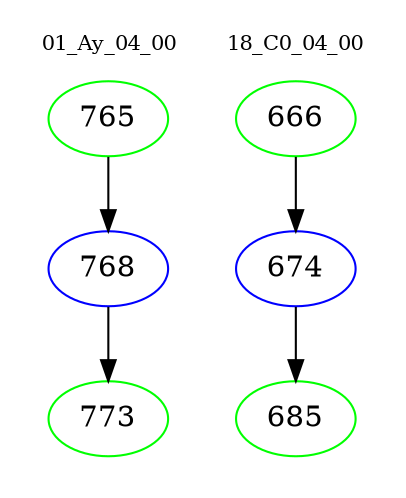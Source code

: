 digraph{
subgraph cluster_0 {
color = white
label = "01_Ay_04_00";
fontsize=10;
T0_765 [label="765", color="green"]
T0_765 -> T0_768 [color="black"]
T0_768 [label="768", color="blue"]
T0_768 -> T0_773 [color="black"]
T0_773 [label="773", color="green"]
}
subgraph cluster_1 {
color = white
label = "18_C0_04_00";
fontsize=10;
T1_666 [label="666", color="green"]
T1_666 -> T1_674 [color="black"]
T1_674 [label="674", color="blue"]
T1_674 -> T1_685 [color="black"]
T1_685 [label="685", color="green"]
}
}

